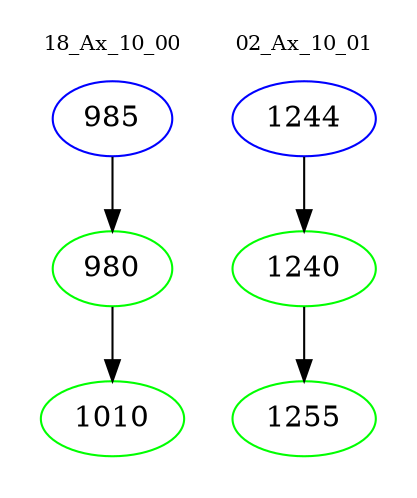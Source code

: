 digraph{
subgraph cluster_0 {
color = white
label = "18_Ax_10_00";
fontsize=10;
T0_985 [label="985", color="blue"]
T0_985 -> T0_980 [color="black"]
T0_980 [label="980", color="green"]
T0_980 -> T0_1010 [color="black"]
T0_1010 [label="1010", color="green"]
}
subgraph cluster_1 {
color = white
label = "02_Ax_10_01";
fontsize=10;
T1_1244 [label="1244", color="blue"]
T1_1244 -> T1_1240 [color="black"]
T1_1240 [label="1240", color="green"]
T1_1240 -> T1_1255 [color="black"]
T1_1255 [label="1255", color="green"]
}
}

